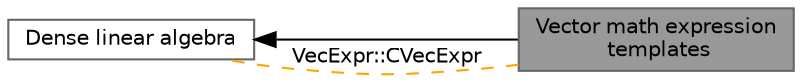 digraph "Vector math expression templates"
{
 // LATEX_PDF_SIZE
  bgcolor="transparent";
  edge [fontname=Helvetica,fontsize=10,labelfontname=Helvetica,labelfontsize=10];
  node [fontname=Helvetica,fontsize=10,shape=box,height=0.2,width=0.4];
  rankdir=LR;
  Node2 [id="Node000002",label="Dense linear algebra",height=0.2,width=0.4,color="grey40", fillcolor="white", style="filled",URL="$group__BLAS.html",tooltip="Linear algebra functions and classes."];
  Node1 [id="Node000001",label="Vector math expression\l templates",height=0.2,width=0.4,color="gray40", fillcolor="grey60", style="filled", fontcolor="black",tooltip="Expression templates for level-1 BLAS operations."];
  Node2->Node1 [shape=plaintext, dir="back", style="solid"];
  Node1->Node2 [shape=plaintext, label="VecExpr::CVecExpr", color="orange", dir="none", style="dashed"];
}
